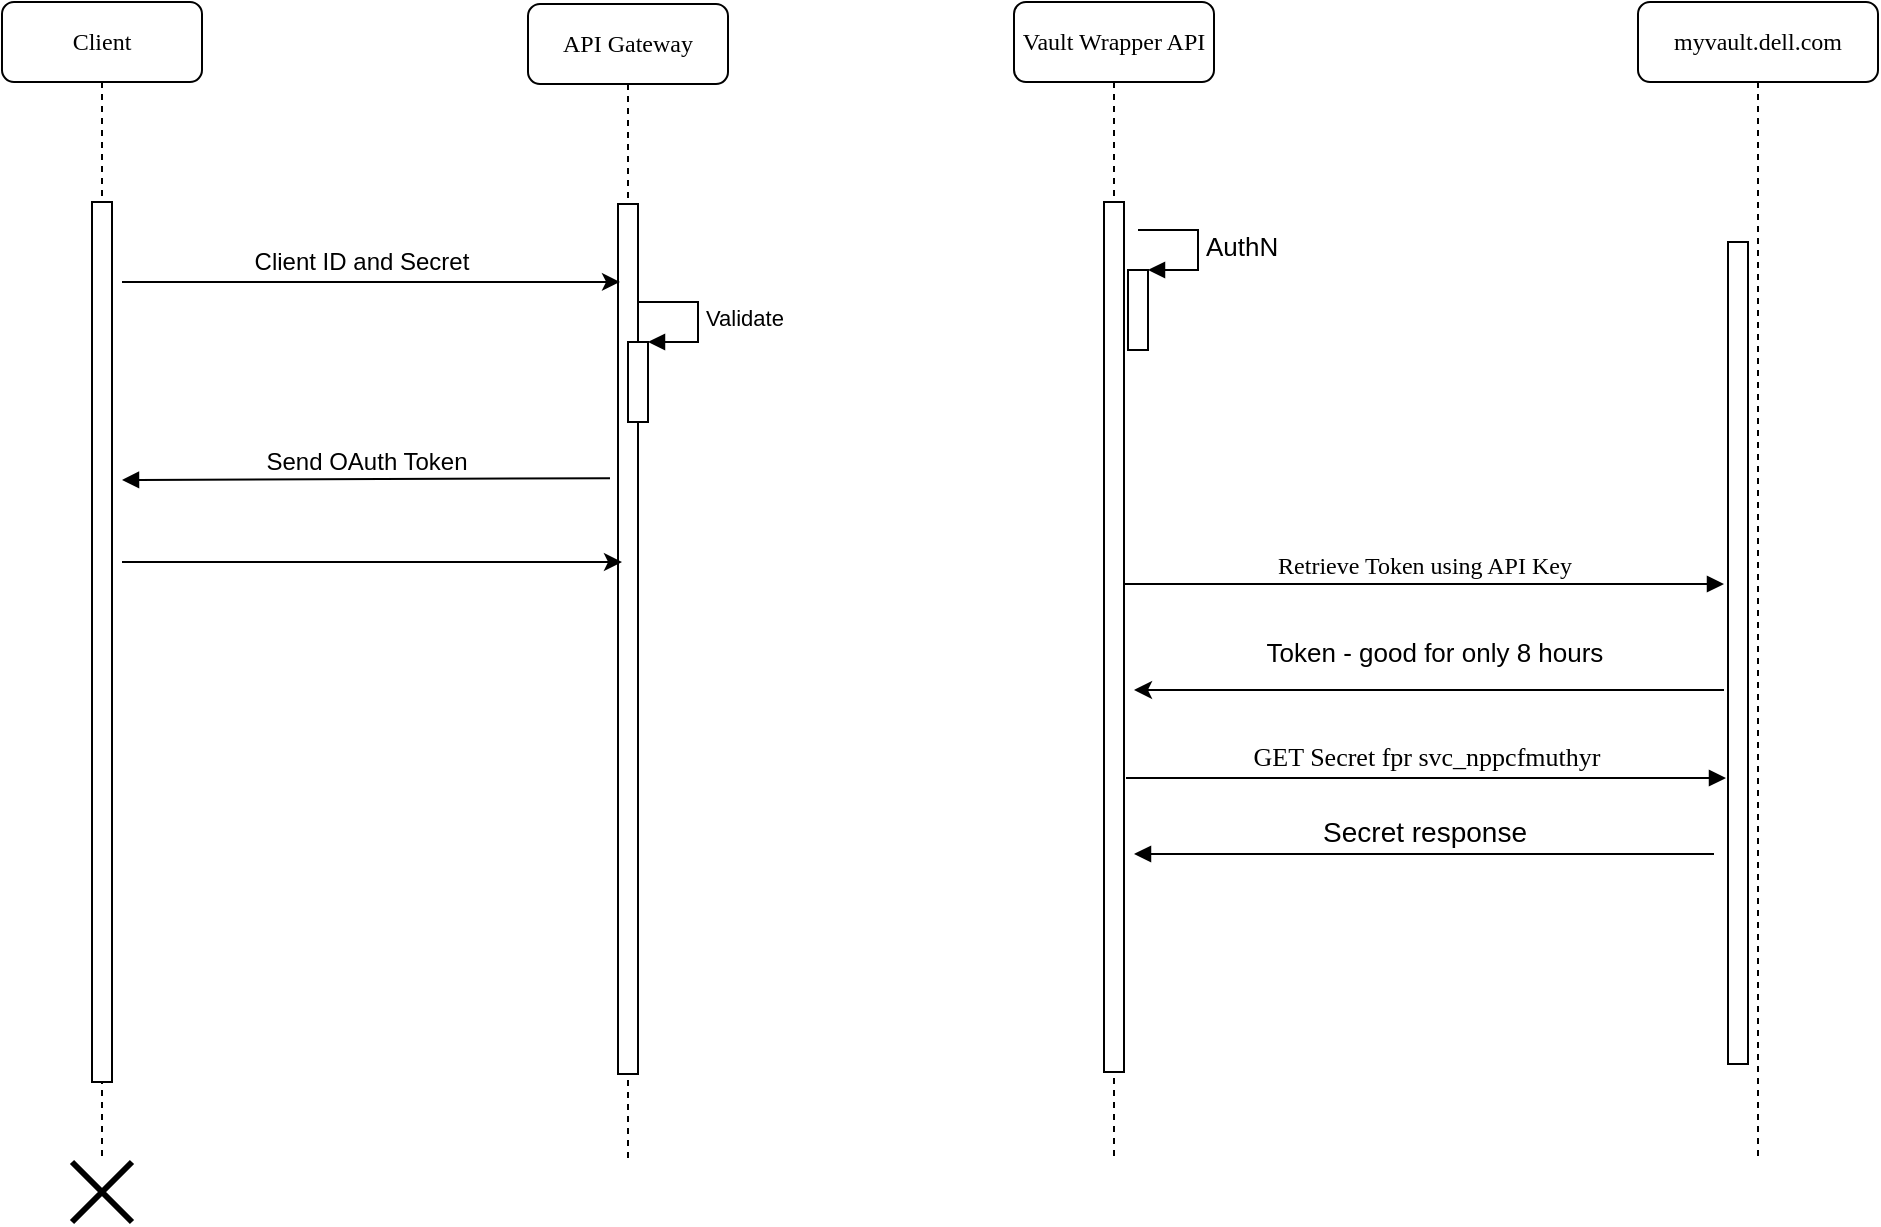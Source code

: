 <mxfile version="14.8.1" type="github">
  <diagram name="Page-1" id="13e1069c-82ec-6db2-03f1-153e76fe0fe0">
    <mxGraphModel dx="1422" dy="794" grid="1" gridSize="10" guides="1" tooltips="1" connect="1" arrows="1" fold="1" page="1" pageScale="1" pageWidth="1100" pageHeight="850" background="none" math="0" shadow="0">
      <root>
        <mxCell id="0" />
        <mxCell id="1" parent="0" />
        <mxCell id="7baba1c4bc27f4b0-2" value="Vault Wrapper API" style="shape=umlLifeline;perimeter=lifelinePerimeter;whiteSpace=wrap;html=1;container=1;collapsible=0;recursiveResize=0;outlineConnect=0;rounded=1;shadow=0;comic=0;labelBackgroundColor=none;strokeWidth=1;fontFamily=Verdana;fontSize=12;align=center;" parent="1" vertex="1">
          <mxGeometry x="606" y="80" width="100" height="580" as="geometry" />
        </mxCell>
        <mxCell id="7baba1c4bc27f4b0-10" value="" style="html=1;points=[];perimeter=orthogonalPerimeter;rounded=0;shadow=0;comic=0;labelBackgroundColor=none;strokeWidth=1;fontFamily=Verdana;fontSize=12;align=center;" parent="7baba1c4bc27f4b0-2" vertex="1">
          <mxGeometry x="45" y="100" width="10" height="435" as="geometry" />
        </mxCell>
        <mxCell id="PQbmAxKCp9ktapXfkUhc-9" value="" style="html=1;points=[];perimeter=orthogonalPerimeter;" parent="7baba1c4bc27f4b0-2" vertex="1">
          <mxGeometry x="57" y="134" width="10" height="40" as="geometry" />
        </mxCell>
        <mxCell id="PQbmAxKCp9ktapXfkUhc-10" value="&lt;font style=&quot;font-size: 13px&quot;&gt;AuthN&lt;/font&gt;" style="edgeStyle=orthogonalEdgeStyle;html=1;align=left;spacingLeft=2;endArrow=block;rounded=0;entryX=1;entryY=0;" parent="7baba1c4bc27f4b0-2" target="PQbmAxKCp9ktapXfkUhc-9" edge="1">
          <mxGeometry relative="1" as="geometry">
            <mxPoint x="62" y="114" as="sourcePoint" />
            <Array as="points">
              <mxPoint x="92" y="114" />
            </Array>
          </mxGeometry>
        </mxCell>
        <mxCell id="7baba1c4bc27f4b0-3" value="myvault.dell.com" style="shape=umlLifeline;perimeter=lifelinePerimeter;whiteSpace=wrap;html=1;container=1;collapsible=0;recursiveResize=0;outlineConnect=0;rounded=1;shadow=0;comic=0;labelBackgroundColor=none;strokeWidth=1;fontFamily=Verdana;fontSize=12;align=center;" parent="1" vertex="1">
          <mxGeometry x="918" y="80" width="120" height="580" as="geometry" />
        </mxCell>
        <mxCell id="7baba1c4bc27f4b0-13" value="" style="html=1;points=[];perimeter=orthogonalPerimeter;rounded=0;shadow=0;comic=0;labelBackgroundColor=none;strokeWidth=1;fontFamily=Verdana;fontSize=12;align=center;" parent="7baba1c4bc27f4b0-3" vertex="1">
          <mxGeometry x="45" y="120" width="10" height="411" as="geometry" />
        </mxCell>
        <mxCell id="7baba1c4bc27f4b0-8" value="Client" style="shape=umlLifeline;perimeter=lifelinePerimeter;whiteSpace=wrap;html=1;container=1;collapsible=0;recursiveResize=0;outlineConnect=0;rounded=1;shadow=0;comic=0;labelBackgroundColor=none;strokeWidth=1;fontFamily=Verdana;fontSize=12;align=center;" parent="1" vertex="1">
          <mxGeometry x="100" y="80" width="100" height="580" as="geometry" />
        </mxCell>
        <mxCell id="7baba1c4bc27f4b0-9" value="" style="html=1;points=[];perimeter=orthogonalPerimeter;rounded=0;shadow=0;comic=0;labelBackgroundColor=none;strokeWidth=1;fontFamily=Verdana;fontSize=12;align=center;" parent="7baba1c4bc27f4b0-8" vertex="1">
          <mxGeometry x="45" y="100" width="10" height="440" as="geometry" />
        </mxCell>
        <mxCell id="7baba1c4bc27f4b0-14" value="Retrieve Token using API Key" style="html=1;verticalAlign=bottom;endArrow=block;entryX=0;entryY=0;labelBackgroundColor=none;fontFamily=Verdana;fontSize=12;edgeStyle=elbowEdgeStyle;elbow=vertical;" parent="1" edge="1">
          <mxGeometry relative="1" as="geometry">
            <mxPoint x="661" y="371" as="sourcePoint" />
            <mxPoint x="961" y="371.0" as="targetPoint" />
          </mxGeometry>
        </mxCell>
        <mxCell id="PQbmAxKCp9ktapXfkUhc-1" value="Client ID and Secret" style="text;html=1;strokeColor=none;fillColor=none;align=center;verticalAlign=middle;whiteSpace=wrap;rounded=0;" parent="1" vertex="1">
          <mxGeometry x="220" y="200" width="120" height="20" as="geometry" />
        </mxCell>
        <mxCell id="PQbmAxKCp9ktapXfkUhc-15" style="edgeStyle=orthogonalEdgeStyle;rounded=0;orthogonalLoop=1;jettySize=auto;html=1;" parent="1" edge="1">
          <mxGeometry relative="1" as="geometry">
            <mxPoint x="961.0" y="424.0" as="sourcePoint" />
            <mxPoint x="666" y="424" as="targetPoint" />
            <Array as="points">
              <mxPoint x="929" y="424" />
              <mxPoint x="929" y="424" />
            </Array>
          </mxGeometry>
        </mxCell>
        <mxCell id="PQbmAxKCp9ktapXfkUhc-16" value="&lt;font style=&quot;font-size: 13px&quot;&gt;Token - good for only 8 hours&lt;/font&gt;" style="text;html=1;strokeColor=none;fillColor=none;align=center;verticalAlign=middle;whiteSpace=wrap;rounded=0;" parent="1" vertex="1">
          <mxGeometry x="697" y="395" width="239" height="20" as="geometry" />
        </mxCell>
        <mxCell id="PQbmAxKCp9ktapXfkUhc-20" value="&lt;font style=&quot;font-size: 13px&quot;&gt;GET Secret fpr svc_nppcfmuthyr&lt;/font&gt;" style="html=1;verticalAlign=bottom;endArrow=block;entryX=0;entryY=0;labelBackgroundColor=none;fontFamily=Verdana;fontSize=12;edgeStyle=elbowEdgeStyle;elbow=vertical;" parent="1" edge="1">
          <mxGeometry relative="1" as="geometry">
            <mxPoint x="662" y="468" as="sourcePoint" />
            <mxPoint x="962.0" y="468.0" as="targetPoint" />
          </mxGeometry>
        </mxCell>
        <mxCell id="PQbmAxKCp9ktapXfkUhc-22" value="" style="shape=umlDestroy;whiteSpace=wrap;html=1;strokeWidth=3;" parent="1" vertex="1">
          <mxGeometry x="135" y="660" width="30" height="30" as="geometry" />
        </mxCell>
        <mxCell id="PQbmAxKCp9ktapXfkUhc-23" value="&lt;font style=&quot;font-size: 14px&quot;&gt;Secret response&lt;/font&gt;" style="html=1;verticalAlign=bottom;endArrow=block;" parent="1" edge="1">
          <mxGeometry width="80" relative="1" as="geometry">
            <mxPoint x="956" y="506" as="sourcePoint" />
            <mxPoint x="666" y="506" as="targetPoint" />
          </mxGeometry>
        </mxCell>
        <mxCell id="PQbmAxKCp9ktapXfkUhc-27" value="&lt;font style=&quot;font-size: 12px&quot;&gt;Send OAuth Token&lt;/font&gt;" style="html=1;verticalAlign=bottom;endArrow=block;exitX=-0.4;exitY=0.322;exitDx=0;exitDy=0;exitPerimeter=0;" parent="1" edge="1">
          <mxGeometry width="80" relative="1" as="geometry">
            <mxPoint x="404" y="318.07" as="sourcePoint" />
            <mxPoint x="160" y="319" as="targetPoint" />
          </mxGeometry>
        </mxCell>
        <mxCell id="LUlKyoL1zJgDF3DxYUkt-1" value="API Gateway" style="shape=umlLifeline;perimeter=lifelinePerimeter;whiteSpace=wrap;html=1;container=1;collapsible=0;recursiveResize=0;outlineConnect=0;rounded=1;shadow=0;comic=0;labelBackgroundColor=none;strokeWidth=1;fontFamily=Verdana;fontSize=12;align=center;" vertex="1" parent="1">
          <mxGeometry x="363" y="81" width="100" height="580" as="geometry" />
        </mxCell>
        <mxCell id="LUlKyoL1zJgDF3DxYUkt-2" value="" style="html=1;points=[];perimeter=orthogonalPerimeter;rounded=0;shadow=0;comic=0;labelBackgroundColor=none;strokeWidth=1;fontFamily=Verdana;fontSize=12;align=center;" vertex="1" parent="LUlKyoL1zJgDF3DxYUkt-1">
          <mxGeometry x="45" y="100" width="10" height="435" as="geometry" />
        </mxCell>
        <mxCell id="LUlKyoL1zJgDF3DxYUkt-7" value="" style="html=1;points=[];perimeter=orthogonalPerimeter;" vertex="1" parent="LUlKyoL1zJgDF3DxYUkt-1">
          <mxGeometry x="50" y="169" width="10" height="40" as="geometry" />
        </mxCell>
        <mxCell id="LUlKyoL1zJgDF3DxYUkt-8" value="Validate" style="edgeStyle=orthogonalEdgeStyle;html=1;align=left;spacingLeft=2;endArrow=block;rounded=0;entryX=1;entryY=0;" edge="1" target="LUlKyoL1zJgDF3DxYUkt-7" parent="LUlKyoL1zJgDF3DxYUkt-1">
          <mxGeometry relative="1" as="geometry">
            <mxPoint x="55" y="149" as="sourcePoint" />
            <Array as="points">
              <mxPoint x="85" y="149" />
            </Array>
          </mxGeometry>
        </mxCell>
        <mxCell id="LUlKyoL1zJgDF3DxYUkt-5" value="" style="endArrow=classic;html=1;entryX=0.5;entryY=0;entryDx=0;entryDy=0;" edge="1" parent="1">
          <mxGeometry width="50" height="50" relative="1" as="geometry">
            <mxPoint x="160" y="360" as="sourcePoint" />
            <mxPoint x="410" y="360" as="targetPoint" />
            <Array as="points">
              <mxPoint x="230" y="360" />
            </Array>
          </mxGeometry>
        </mxCell>
        <mxCell id="LUlKyoL1zJgDF3DxYUkt-6" value="" style="endArrow=classic;html=1;entryX=0.1;entryY=0.124;entryDx=0;entryDy=0;entryPerimeter=0;" edge="1" parent="1">
          <mxGeometry width="50" height="50" relative="1" as="geometry">
            <mxPoint x="160" y="220" as="sourcePoint" />
            <mxPoint x="409" y="219.94" as="targetPoint" />
          </mxGeometry>
        </mxCell>
      </root>
    </mxGraphModel>
  </diagram>
</mxfile>
